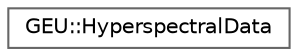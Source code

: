 digraph "Gráfico de jerarquía de clases"
{
 // LATEX_PDF_SIZE
  bgcolor="transparent";
  edge [fontname=Helvetica,fontsize=10,labelfontname=Helvetica,labelfontsize=10];
  node [fontname=Helvetica,fontsize=10,shape=box,height=0.2,width=0.4];
  rankdir="LR";
  Node0 [id="Node000000",label="GEU::HyperspectralData",height=0.2,width=0.4,color="grey40", fillcolor="white", style="filled",URL="$dd/d02/struct_g_e_u_1_1_hyperspectral_data.html",tooltip=" "];
}
